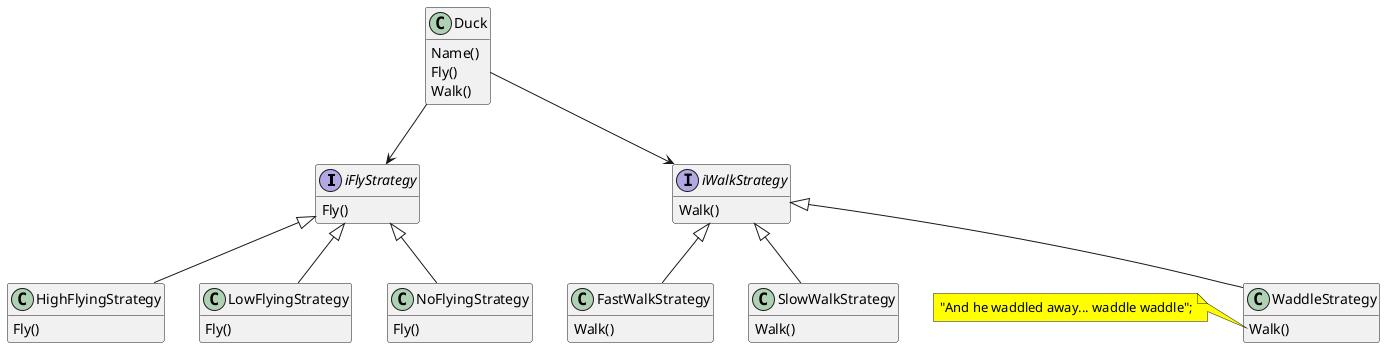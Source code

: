 @startuml Strategy Pattern
hide empty members

interface iFlyStrategy{
    Fly()
}
interface iWalkStrategy{
    Walk()
}

class Duck{
    Name()
    Fly()
    Walk()
}


class FastWalkStrategy{
    Walk()
}
class SlowWalkStrategy{
    Walk()
}
class WaddleStrategy{
    Walk()
}
note left of WaddleStrategy::Walk #yellow
  "And he waddled away... waddle waddle";
endnote

class HighFlyingStrategy{
    Fly()
}
class LowFlyingStrategy{
    Fly()
}
class NoFlyingStrategy{
    Fly()
}

FastWalkStrategy -up-|> iWalkStrategy
SlowWalkStrategy -up-|> iWalkStrategy
WaddleStrategy -up-|> iWalkStrategy

HighFlyingStrategy -up-|> iFlyStrategy
LowFlyingStrategy -up-|> iFlyStrategy
NoFlyingStrategy -up-|> iFlyStrategy

Duck -down-> iFlyStrategy
Duck -down-> iWalkStrategy


@enduml